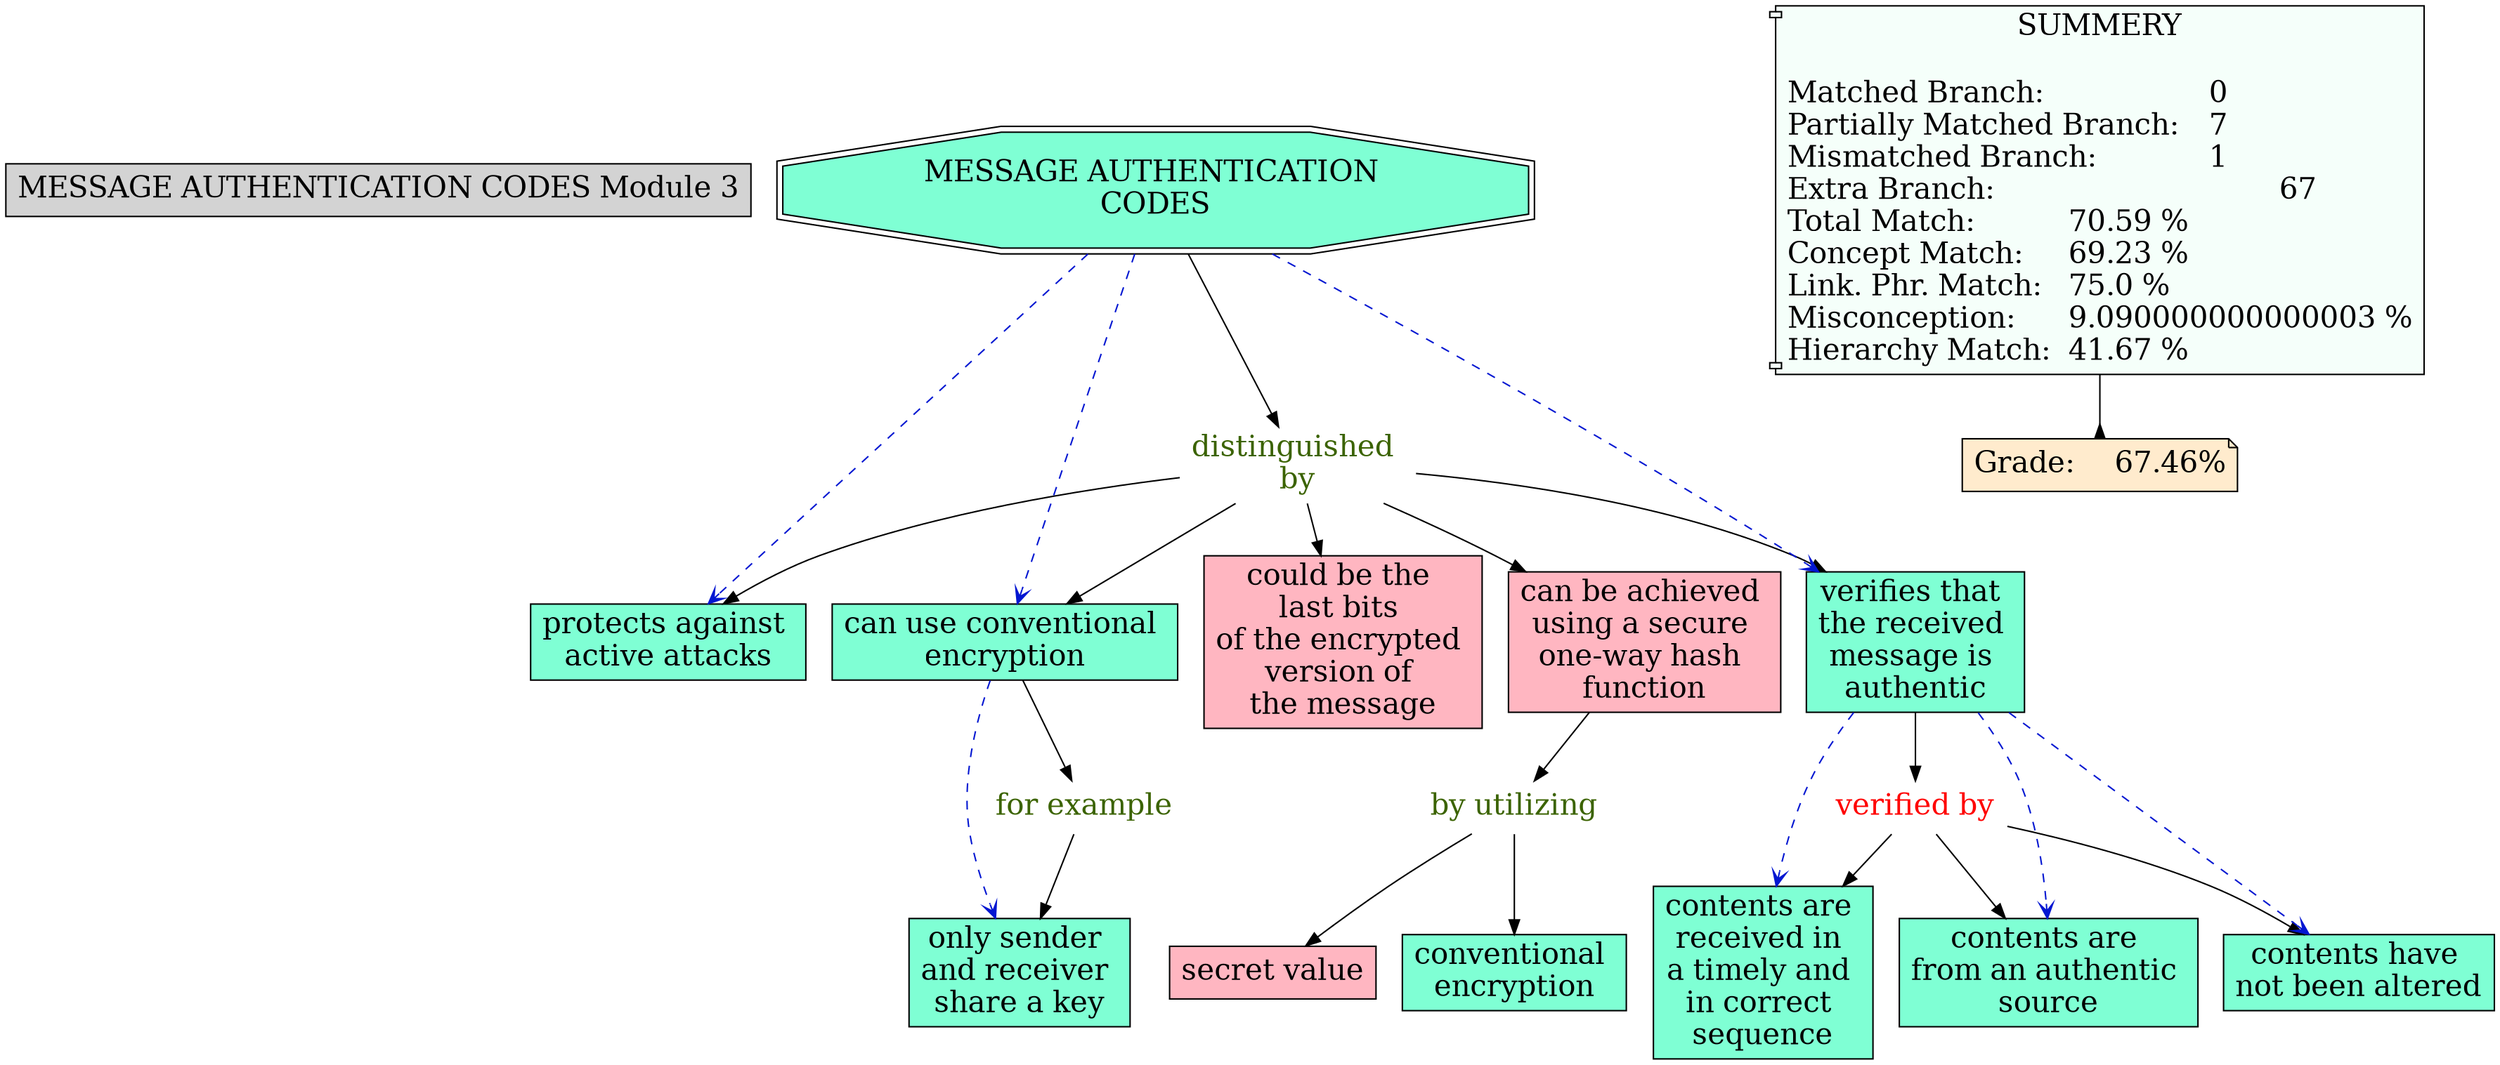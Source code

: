 // The Round Table
digraph {
	"1S3ZB0FTP-5VB5PM-QDM" [label="MESSAGE AUTHENTICATION CODES Module 3" Gsplines=true fontsize=20 shape=rect style=filled]
	"1S46J1887-2974MMX-8DT" [label="distinguished 
by" Gsplines=true fontcolor="#3B6300" fontsize=20 shape=none]
	"1S46HTM52-24B2FFS-7X4" [label="protects against 
active attacks
" Gsplines=true fillcolor=aquamarine fontsize=20 shape=rect style=filled]
	"1S46J1887-2974MMX-8DT" -> "1S46HTM52-24B2FFS-7X4" [constraint=true]
	"1S46HY59L-10CXZZN-845" [label="verified by
" Gsplines=true fontcolor=red fontsize=20 shape=none]
	"1S46HYCHB-176V8BQ-853" [label="contents are 
received in 
a timely and 
in correct 
sequence" Gsplines=true fillcolor=aquamarine fontsize=20 shape=rect style=filled]
	"1S46HY59L-10CXZZN-845" -> "1S46HYCHB-176V8BQ-853" [constraint=true]
	"1S46J1887-2974MMX-8DT" [label="distinguished 
by" Gsplines=true fontcolor="#3B6300" fontsize=20 shape=none]
	"1S46HTRCV-1YGPWJ1-7XD" [label="can use conventional 
encryption" Gsplines=true fillcolor=aquamarine fontsize=20 shape=rect style=filled]
	"1S46J1887-2974MMX-8DT" -> "1S46HTRCV-1YGPWJ1-7XD" [constraint=true]
	"1S46HTRCV-1YGPWJ1-7XD" [label="can use conventional 
encryption" Gsplines=true fillcolor=aquamarine fontsize=20 shape=rect style=filled]
	"1S46HWXJL-8QFZNN-81R" [label="for example
" Gsplines=true fontcolor="#3B6300" fontsize=20 shape=none]
	"1S46HTRCV-1YGPWJ1-7XD" -> "1S46HWXJL-8QFZNN-81R" [constraint=true]
	"1S46HYRH6-Z2JVG9-85Q" [label="MESSAGE AUTHENTICATION 
CODES" Gsplines=true fillcolor=aquamarine fontsize=20 shape=doubleoctagon style=filled]
	"1S46J1887-2974MMX-8DT" [label="distinguished 
by" Gsplines=true fontcolor="#3B6300" fontsize=20 shape=none]
	"1S46HYRH6-Z2JVG9-85Q" -> "1S46J1887-2974MMX-8DT" [constraint=true]
	"1S46JJJKG-15KJZSX-8XR" [label="by utilizing
" Gsplines=true fontcolor="#3B6300" fontsize=20 shape=none]
	"1S46HT967-7D68N9-7VD" [label="conventional 
encryption" Gsplines=true fillcolor=aquamarine fontsize=20 shape=rect style=filled]
	"1S46JJJKG-15KJZSX-8XR" -> "1S46HT967-7D68N9-7VD" [constraint=true]
	"1S46HTP9D-1FWSTRH-7X8" [label="verifies that 
the received 
message is 
authentic" Gsplines=true fillcolor=aquamarine fontsize=20 shape=rect style=filled]
	"1S46HY59L-10CXZZN-845" [label="verified by
" Gsplines=true fontcolor=red fontsize=20 shape=none]
	"1S46HTP9D-1FWSTRH-7X8" -> "1S46HY59L-10CXZZN-845" [constraint=true]
	"1S46JJJKG-15KJZSX-8XR" [label="by utilizing
" Gsplines=true fontcolor="#3B6300" fontsize=20 shape=none]
	"1S46JJ2B9-81HM8Y-8X3" [label="secret value
" Gsplines=true fillcolor="#FFB6C1" fontsize=20 shape=rect style=filled]
	"1S46JJJKG-15KJZSX-8XR" -> "1S46JJ2B9-81HM8Y-8X3" [constraint=true]
	"1S46HWXJL-8QFZNN-81R" [label="for example
" Gsplines=true fontcolor="#3B6300" fontsize=20 shape=none]
	"1S46HWXJK-1V0MDP9-81N" [label="only sender 
and receiver 
share a key
" Gsplines=true fillcolor=aquamarine fontsize=20 shape=rect style=filled]
	"1S46HWXJL-8QFZNN-81R" -> "1S46HWXJK-1V0MDP9-81N" [constraint=true]
	"1S46J1887-2974MMX-8DT" [label="distinguished 
by" Gsplines=true fontcolor="#3B6300" fontsize=20 shape=none]
	"1S46J9MKM-1PT3V67-8PH" [label="could be the 
last bits 
of the encrypted 
version of 
the message
" Gsplines=true fillcolor="#FFB6C1" fontsize=20 shape=rect style=filled]
	"1S46J1887-2974MMX-8DT" -> "1S46J9MKM-1PT3V67-8PH" [constraint=true]
	"1S46HY59L-10CXZZN-845" [label="verified by
" Gsplines=true fontcolor=red fontsize=20 shape=none]
	"1S46HXYJL-21FXTMD-83V" [label="contents are 
from an authentic 
source" Gsplines=true fillcolor=aquamarine fontsize=20 shape=rect style=filled]
	"1S46HY59L-10CXZZN-845" -> "1S46HXYJL-21FXTMD-83V" [constraint=true]
	"1S46J1887-2974MMX-8DT" [label="distinguished 
by" Gsplines=true fontcolor="#3B6300" fontsize=20 shape=none]
	"1S46HTP9D-1FWSTRH-7X8" [label="verifies that 
the received 
message is 
authentic" Gsplines=true fillcolor=aquamarine fontsize=20 shape=rect style=filled]
	"1S46J1887-2974MMX-8DT" -> "1S46HTP9D-1FWSTRH-7X8" [constraint=true]
	"1S46HY59L-10CXZZN-845" [label="verified by
" Gsplines=true fontcolor=red fontsize=20 shape=none]
	"1S46HXL7Z-1R67KHL-83N" [label="contents have 
not been altered
" Gsplines=true fillcolor=aquamarine fontsize=20 shape=rect style=filled]
	"1S46HY59L-10CXZZN-845" -> "1S46HXL7Z-1R67KHL-83N" [constraint=true]
	"1S46J9PMS-2CKT1FY-8PM" [label="can be achieved 
using a secure 
one-way hash 
function" Gsplines=true fillcolor="#FFB6C1" fontsize=20 shape=rect style=filled]
	"1S46JJJKG-15KJZSX-8XR" [label="by utilizing
" Gsplines=true fontcolor="#3B6300" fontsize=20 shape=none]
	"1S46J9PMS-2CKT1FY-8PM" -> "1S46JJJKG-15KJZSX-8XR" [constraint=true]
	"1S46J1887-2974MMX-8DT" [label="distinguished 
by" Gsplines=true fontcolor="#3B6300" fontsize=20 shape=none]
	"1S46J9PMS-2CKT1FY-8PM" [label="can be achieved 
using a secure 
one-way hash 
function" Gsplines=true fillcolor="#FFB6C1" fontsize=20 shape=rect style=filled]
	"1S46J1887-2974MMX-8DT" -> "1S46J9PMS-2CKT1FY-8PM" [constraint=true]
	Stat [label="SUMMERY

Matched Branch:			0\lPartially Matched Branch:	7\lMismatched Branch:		1\lExtra Branch:				67\lTotal Match:		70.59 %\lConcept Match:	69.23 %\lLink. Phr. Match:	75.0 %\lMisconception:	9.090000000000003 %\lHierarchy Match:	41.67 %\l" Gsplines=true fillcolor="#F5FFFA" fontsize=20 shape=component style=filled]
	Grade [label="Grade:	67.46%" Gsplines=true fillcolor="#FFEBCD" fontsize=20 shape=note style=filled]
	Stat -> Grade [arrowhead=inv color=black constraint=true]
	"1S46HYRH6-Z2JVG9-85Q" -> "1S46HTM52-24B2FFS-7X4" [arrowhead=open color="#0316D1" constraint=true style=dashed]
	"1S46HYRH6-Z2JVG9-85Q" -> "1S46HTRCV-1YGPWJ1-7XD" [arrowhead=open color="#0316D1" constraint=true style=dashed]
	"1S46HTRCV-1YGPWJ1-7XD" -> "1S46HWXJK-1V0MDP9-81N" [arrowhead=open color="#0316D1" constraint=true style=dashed]
	"1S46HYRH6-Z2JVG9-85Q" -> "1S46HTP9D-1FWSTRH-7X8" [arrowhead=open color="#0316D1" constraint=true style=dashed]
	"1S46HTP9D-1FWSTRH-7X8" -> "1S46HXL7Z-1R67KHL-83N" [arrowhead=open color="#0316D1" constraint=true style=dashed]
	"1S46HTP9D-1FWSTRH-7X8" -> "1S46HXYJL-21FXTMD-83V" [arrowhead=open color="#0316D1" constraint=true style=dashed]
	"1S46HTP9D-1FWSTRH-7X8" -> "1S46HYCHB-176V8BQ-853" [arrowhead=open color="#0316D1" constraint=true style=dashed]
}
